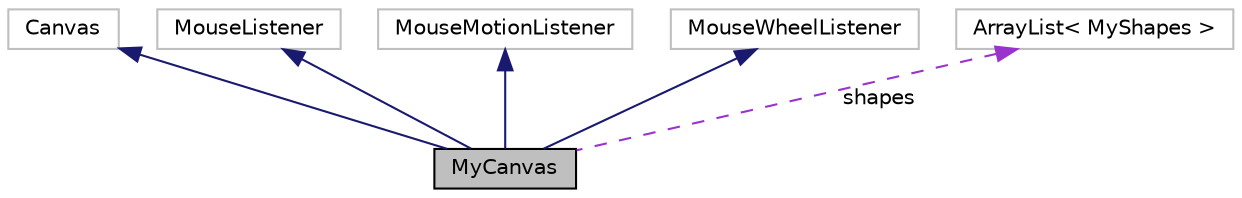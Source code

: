 digraph "MyCanvas"
{
  edge [fontname="Helvetica",fontsize="10",labelfontname="Helvetica",labelfontsize="10"];
  node [fontname="Helvetica",fontsize="10",shape=record];
  Node5 [label="MyCanvas",height=0.2,width=0.4,color="black", fillcolor="grey75", style="filled", fontcolor="black"];
  Node6 -> Node5 [dir="back",color="midnightblue",fontsize="10",style="solid"];
  Node6 [label="Canvas",height=0.2,width=0.4,color="grey75", fillcolor="white", style="filled"];
  Node7 -> Node5 [dir="back",color="midnightblue",fontsize="10",style="solid"];
  Node7 [label="MouseListener",height=0.2,width=0.4,color="grey75", fillcolor="white", style="filled"];
  Node8 -> Node5 [dir="back",color="midnightblue",fontsize="10",style="solid"];
  Node8 [label="MouseMotionListener",height=0.2,width=0.4,color="grey75", fillcolor="white", style="filled"];
  Node9 -> Node5 [dir="back",color="midnightblue",fontsize="10",style="solid"];
  Node9 [label="MouseWheelListener",height=0.2,width=0.4,color="grey75", fillcolor="white", style="filled"];
  Node10 -> Node5 [dir="back",color="darkorchid3",fontsize="10",style="dashed",label=" shapes" ];
  Node10 [label="ArrayList\< MyShapes \>",height=0.2,width=0.4,color="grey75", fillcolor="white", style="filled"];
}
